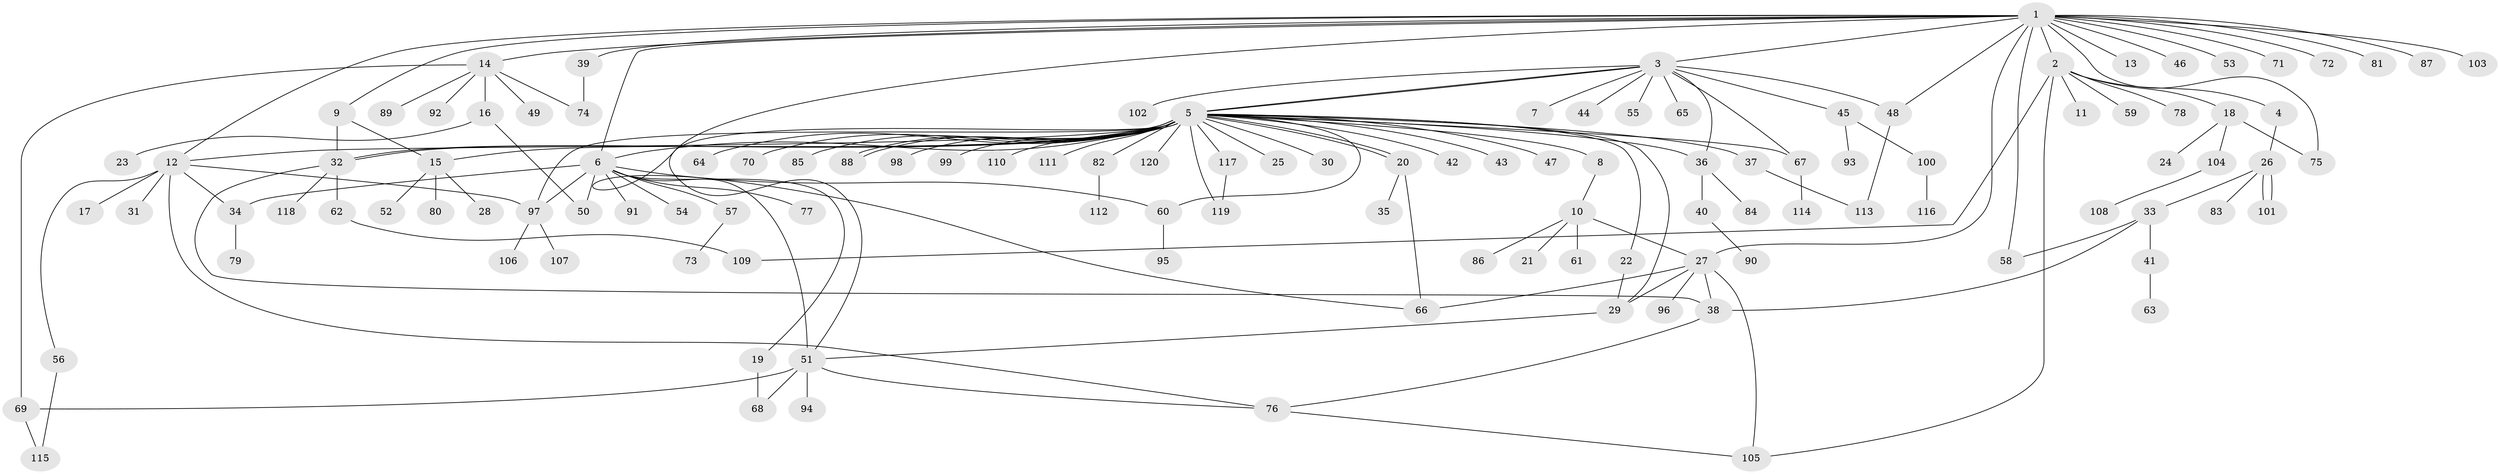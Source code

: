 // coarse degree distribution, {2: 0.20833333333333334, 5: 0.10416666666666667, 9: 0.020833333333333332, 1: 0.5208333333333334, 16: 0.020833333333333332, 3: 0.041666666666666664, 8: 0.020833333333333332, 6: 0.041666666666666664, 25: 0.020833333333333332}
// Generated by graph-tools (version 1.1) at 2025/36/03/04/25 23:36:57]
// undirected, 120 vertices, 158 edges
graph export_dot {
  node [color=gray90,style=filled];
  1;
  2;
  3;
  4;
  5;
  6;
  7;
  8;
  9;
  10;
  11;
  12;
  13;
  14;
  15;
  16;
  17;
  18;
  19;
  20;
  21;
  22;
  23;
  24;
  25;
  26;
  27;
  28;
  29;
  30;
  31;
  32;
  33;
  34;
  35;
  36;
  37;
  38;
  39;
  40;
  41;
  42;
  43;
  44;
  45;
  46;
  47;
  48;
  49;
  50;
  51;
  52;
  53;
  54;
  55;
  56;
  57;
  58;
  59;
  60;
  61;
  62;
  63;
  64;
  65;
  66;
  67;
  68;
  69;
  70;
  71;
  72;
  73;
  74;
  75;
  76;
  77;
  78;
  79;
  80;
  81;
  82;
  83;
  84;
  85;
  86;
  87;
  88;
  89;
  90;
  91;
  92;
  93;
  94;
  95;
  96;
  97;
  98;
  99;
  100;
  101;
  102;
  103;
  104;
  105;
  106;
  107;
  108;
  109;
  110;
  111;
  112;
  113;
  114;
  115;
  116;
  117;
  118;
  119;
  120;
  1 -- 2;
  1 -- 3;
  1 -- 6;
  1 -- 9;
  1 -- 12;
  1 -- 13;
  1 -- 14;
  1 -- 27;
  1 -- 39;
  1 -- 46;
  1 -- 48;
  1 -- 53;
  1 -- 58;
  1 -- 66;
  1 -- 71;
  1 -- 72;
  1 -- 75;
  1 -- 81;
  1 -- 87;
  1 -- 103;
  2 -- 4;
  2 -- 11;
  2 -- 18;
  2 -- 59;
  2 -- 78;
  2 -- 105;
  2 -- 109;
  3 -- 5;
  3 -- 5;
  3 -- 7;
  3 -- 36;
  3 -- 44;
  3 -- 45;
  3 -- 48;
  3 -- 55;
  3 -- 65;
  3 -- 67;
  3 -- 102;
  4 -- 26;
  5 -- 6;
  5 -- 8;
  5 -- 12;
  5 -- 15;
  5 -- 20;
  5 -- 20;
  5 -- 22;
  5 -- 25;
  5 -- 29;
  5 -- 30;
  5 -- 32;
  5 -- 32;
  5 -- 36;
  5 -- 37;
  5 -- 42;
  5 -- 43;
  5 -- 47;
  5 -- 51;
  5 -- 60;
  5 -- 64;
  5 -- 67;
  5 -- 70;
  5 -- 82;
  5 -- 85;
  5 -- 88;
  5 -- 88;
  5 -- 97;
  5 -- 98;
  5 -- 99;
  5 -- 110;
  5 -- 111;
  5 -- 117;
  5 -- 119;
  5 -- 120;
  6 -- 19;
  6 -- 34;
  6 -- 50;
  6 -- 51;
  6 -- 54;
  6 -- 57;
  6 -- 60;
  6 -- 77;
  6 -- 91;
  6 -- 97;
  8 -- 10;
  9 -- 15;
  9 -- 32;
  10 -- 21;
  10 -- 27;
  10 -- 61;
  10 -- 86;
  12 -- 17;
  12 -- 31;
  12 -- 34;
  12 -- 56;
  12 -- 76;
  12 -- 97;
  14 -- 16;
  14 -- 49;
  14 -- 69;
  14 -- 74;
  14 -- 89;
  14 -- 92;
  15 -- 28;
  15 -- 52;
  15 -- 80;
  16 -- 23;
  16 -- 50;
  18 -- 24;
  18 -- 75;
  18 -- 104;
  19 -- 68;
  20 -- 35;
  20 -- 66;
  22 -- 29;
  26 -- 33;
  26 -- 83;
  26 -- 101;
  26 -- 101;
  27 -- 29;
  27 -- 38;
  27 -- 66;
  27 -- 96;
  27 -- 105;
  29 -- 51;
  32 -- 38;
  32 -- 62;
  32 -- 118;
  33 -- 38;
  33 -- 41;
  33 -- 58;
  34 -- 79;
  36 -- 40;
  36 -- 84;
  37 -- 113;
  38 -- 76;
  39 -- 74;
  40 -- 90;
  41 -- 63;
  45 -- 93;
  45 -- 100;
  48 -- 113;
  51 -- 68;
  51 -- 69;
  51 -- 76;
  51 -- 94;
  56 -- 115;
  57 -- 73;
  60 -- 95;
  62 -- 109;
  67 -- 114;
  69 -- 115;
  76 -- 105;
  82 -- 112;
  97 -- 106;
  97 -- 107;
  100 -- 116;
  104 -- 108;
  117 -- 119;
}
